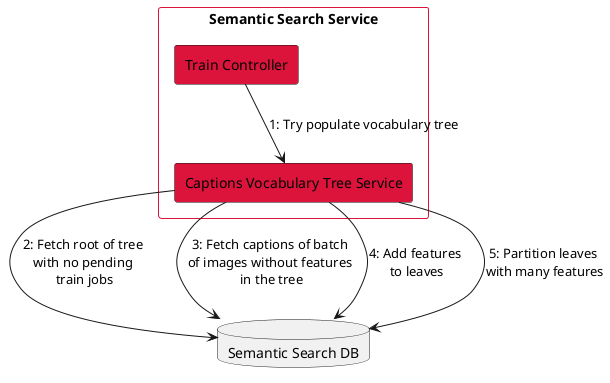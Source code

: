 @startuml populate_captions_vtree
database SemSearchDB [
    Semantic Search DB
]

rectangle SemanticSearchSvc as "Semantic Search Service" #line:crimson {
    rectangle CaptionVocTreeSvc #crimson [
        Captions Vocabulary Tree Service
    ]
    rectangle TrainController #crimson [
        Train Controller
    ]

    TrainController --> CaptionVocTreeSvc: 1: Try populate vocabulary tree
    CaptionVocTreeSvc --> SemSearchDB: 2: Fetch root of tree \nwith no pending \ntrain jobs
    CaptionVocTreeSvc --> SemSearchDB: 3: Fetch captions of batch \nof images without features \nin the tree
    CaptionVocTreeSvc --> SemSearchDB: 4: Add features \nto leaves
    CaptionVocTreeSvc --> SemSearchDB: 5: Partition leaves \nwith many features

}
@enduml

